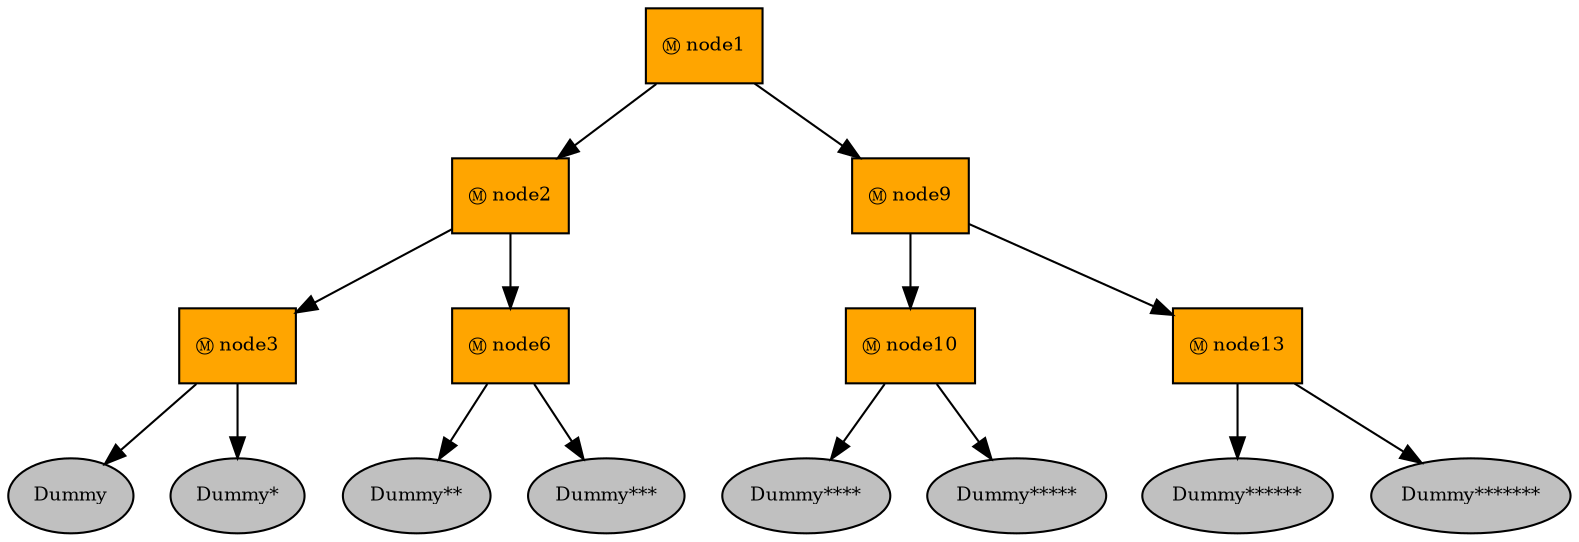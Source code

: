digraph pastafarianism {
ordering=out;
graph [fontname="times-roman"];
node [fontname="times-roman"];
edge [fontname="times-roman"];
node1 [fillcolor=orange, fontcolor=black, fontsize=9, label="Ⓜ node1", shape=box, style=filled];
node2 [fillcolor=orange, fontcolor=black, fontsize=9, label="Ⓜ node2", shape=box, style=filled];
node1 -> node2;
node3 [fillcolor=orange, fontcolor=black, fontsize=9, label="Ⓜ node3", shape=box, style=filled];
node2 -> node3;
Dummy [fillcolor=gray, fontcolor=black, fontsize=9, label=Dummy, shape=ellipse, style=filled];
node3 -> Dummy;
"Dummy*" [fillcolor=gray, fontcolor=black, fontsize=9, label="Dummy*", shape=ellipse, style=filled];
node3 -> "Dummy*";
node6 [fillcolor=orange, fontcolor=black, fontsize=9, label="Ⓜ node6", shape=box, style=filled];
node2 -> node6;
"Dummy**" [fillcolor=gray, fontcolor=black, fontsize=9, label="Dummy**", shape=ellipse, style=filled];
node6 -> "Dummy**";
"Dummy***" [fillcolor=gray, fontcolor=black, fontsize=9, label="Dummy***", shape=ellipse, style=filled];
node6 -> "Dummy***";
node9 [fillcolor=orange, fontcolor=black, fontsize=9, label="Ⓜ node9", shape=box, style=filled];
node1 -> node9;
node10 [fillcolor=orange, fontcolor=black, fontsize=9, label="Ⓜ node10", shape=box, style=filled];
node9 -> node10;
"Dummy****" [fillcolor=gray, fontcolor=black, fontsize=9, label="Dummy****", shape=ellipse, style=filled];
node10 -> "Dummy****";
"Dummy*****" [fillcolor=gray, fontcolor=black, fontsize=9, label="Dummy*****", shape=ellipse, style=filled];
node10 -> "Dummy*****";
node13 [fillcolor=orange, fontcolor=black, fontsize=9, label="Ⓜ node13", shape=box, style=filled];
node9 -> node13;
"Dummy******" [fillcolor=gray, fontcolor=black, fontsize=9, label="Dummy******", shape=ellipse, style=filled];
node13 -> "Dummy******";
"Dummy*******" [fillcolor=gray, fontcolor=black, fontsize=9, label="Dummy*******", shape=ellipse, style=filled];
node13 -> "Dummy*******";
}
